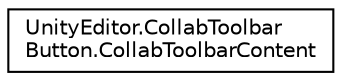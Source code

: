 digraph "Graphical Class Hierarchy"
{
 // LATEX_PDF_SIZE
  edge [fontname="Helvetica",fontsize="10",labelfontname="Helvetica",labelfontsize="10"];
  node [fontname="Helvetica",fontsize="10",shape=record];
  rankdir="LR";
  Node0 [label="UnityEditor.CollabToolbar\lButton.CollabToolbarContent",height=0.2,width=0.4,color="black", fillcolor="white", style="filled",URL="$class_unity_editor_1_1_collab_toolbar_button_1_1_collab_toolbar_content.html",tooltip=" "];
}
